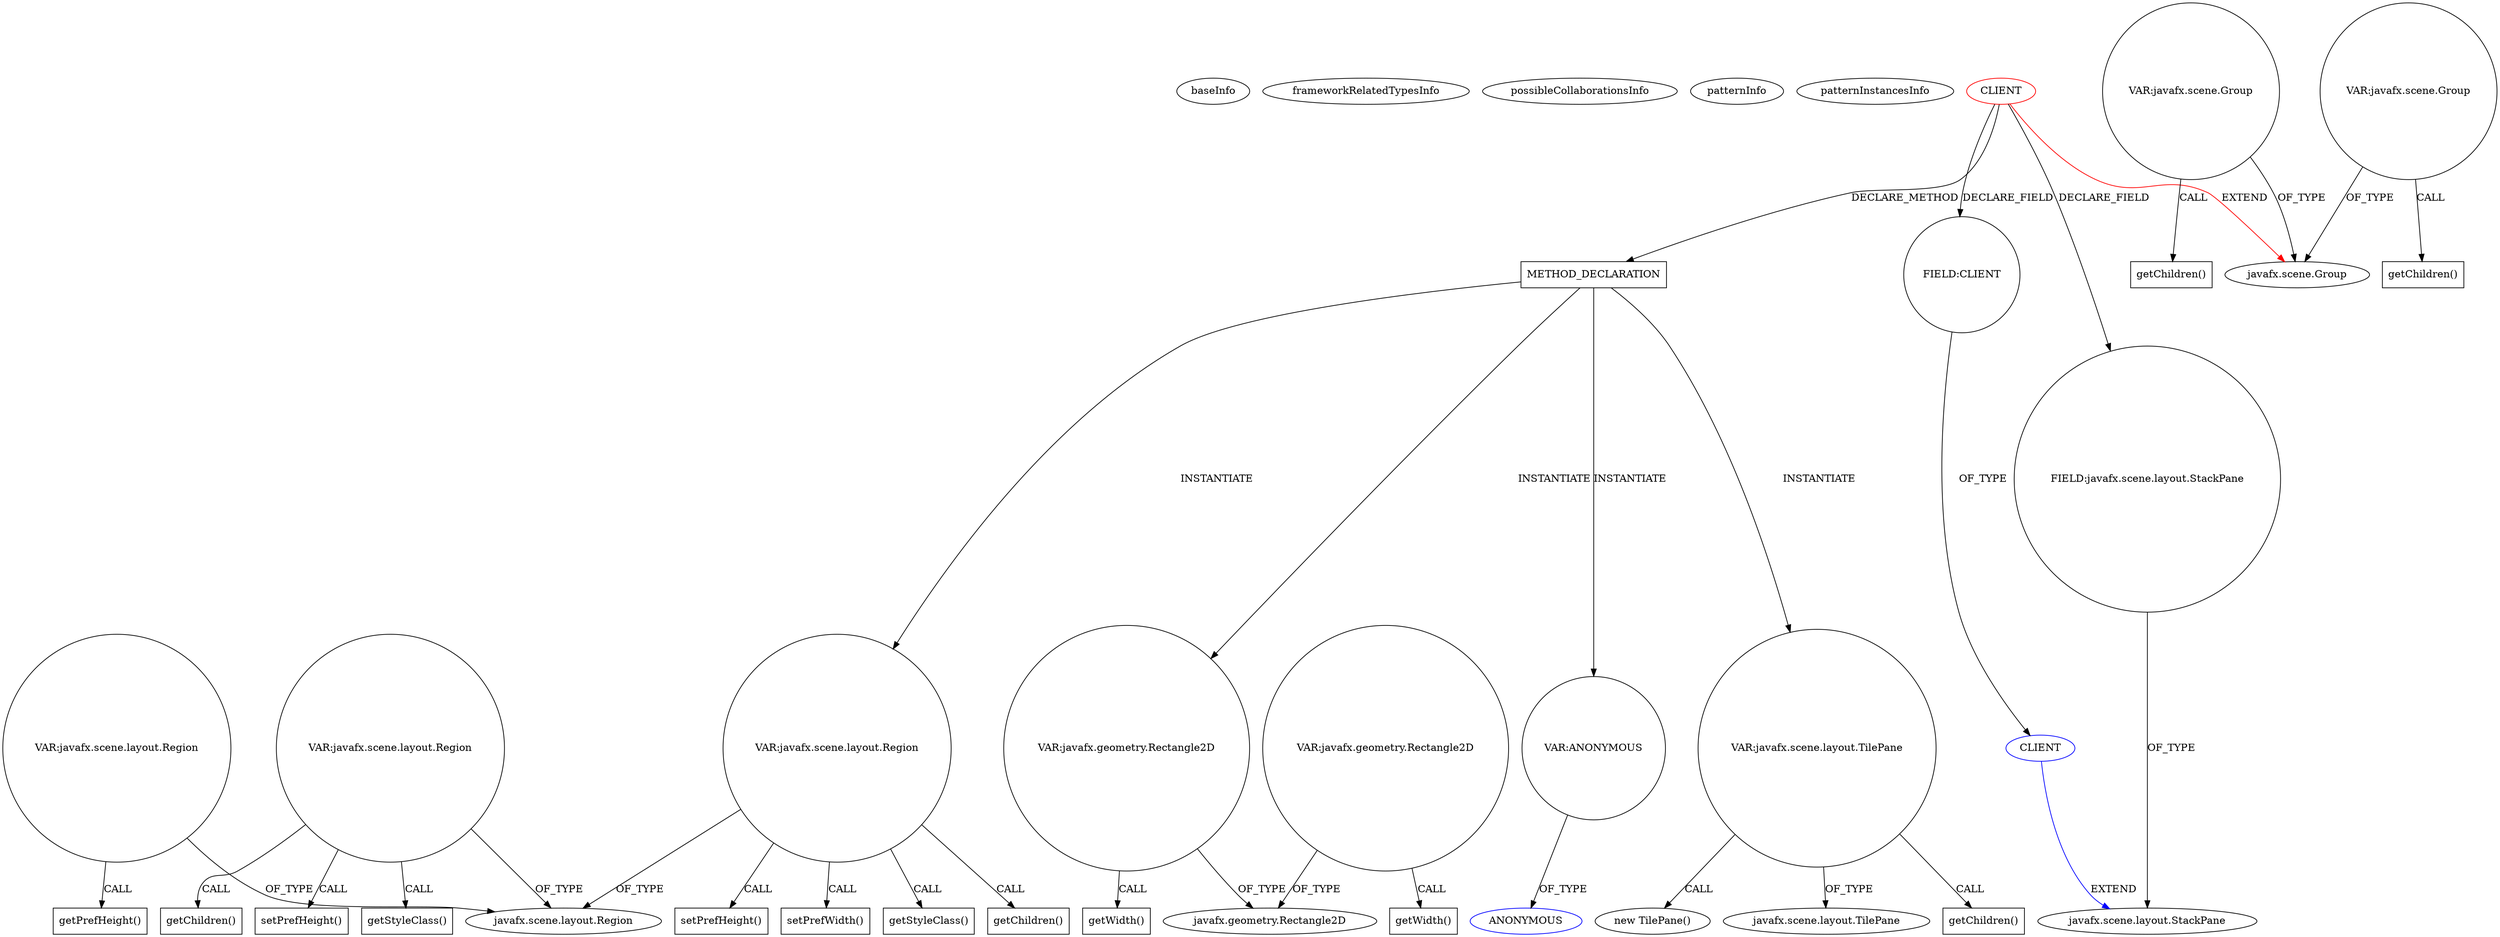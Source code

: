 digraph {
baseInfo[graphId=3911,category="pattern",isAnonymous=false,possibleRelation=true]
frameworkRelatedTypesInfo[0="javafx.scene.Group"]
possibleCollaborationsInfo[0="3911~FIELD_TYPE_DECLARATION-~javafx.scene.Group ~javafx.scene.layout.StackPane ~false~false"]
patternInfo[frequency=2.0,patternRootClient=0]
patternInstancesInfo[0="UrsKR-fxcalendar~/UrsKR-fxcalendar/fxcalendar-master/src/main/java/com/sai/javafx/calendar/BasePane.java~BasePane~1540",1="UrsKR-fxcalendar~/UrsKR-fxcalendar/fxcalendar-master/src/main/java/com/sai/javafx/calendar/TopPane.java~TopPane~1530"]
74[label="new TilePane()",vertexType="CONSTRUCTOR_CALL",isFrameworkType=false]
75[label="VAR:javafx.scene.layout.TilePane",vertexType="VARIABLE_EXPRESION",isFrameworkType=false,shape=circle]
76[label="javafx.scene.layout.TilePane",vertexType="FRAMEWORK_CLASS_TYPE",isFrameworkType=false]
58[label="METHOD_DECLARATION",vertexType="CLIENT_METHOD_DECLARATION",isFrameworkType=false,shape=box]
64[label="VAR:javafx.scene.layout.Region",vertexType="VARIABLE_EXPRESION",isFrameworkType=false,shape=circle]
0[label="CLIENT",vertexType="ROOT_CLIENT_CLASS_DECLARATION",isFrameworkType=false,color=red]
90[label="VAR:ANONYMOUS",vertexType="VARIABLE_EXPRESION",isFrameworkType=false,shape=circle]
91[label="ANONYMOUS",vertexType="REFERENCE_ANONYMOUS_DECLARATION",isFrameworkType=false,color=blue]
2[label="FIELD:CLIENT",vertexType="FIELD_DECLARATION",isFrameworkType=false,shape=circle]
66[label="javafx.scene.layout.Region",vertexType="FRAMEWORK_CLASS_TYPE",isFrameworkType=false]
94[label="getChildren()",vertexType="INSIDE_CALL",isFrameworkType=false,shape=box]
100[label="getChildren()",vertexType="INSIDE_CALL",isFrameworkType=false,shape=box]
67[label="VAR:javafx.geometry.Rectangle2D",vertexType="VARIABLE_EXPRESION",isFrameworkType=false,shape=circle]
68[label="getWidth()",vertexType="INSIDE_CALL",isFrameworkType=false,shape=box]
71[label="setPrefHeight()",vertexType="INSIDE_CALL",isFrameworkType=false,shape=box]
69[label="javafx.geometry.Rectangle2D",vertexType="FRAMEWORK_CLASS_TYPE",isFrameworkType=false]
120[label="VAR:javafx.geometry.Rectangle2D",vertexType="VARIABLE_EXPRESION",isFrameworkType=false,shape=circle]
121[label="getWidth()",vertexType="INSIDE_CALL",isFrameworkType=false,shape=box]
65[label="setPrefWidth()",vertexType="INSIDE_CALL",isFrameworkType=false,shape=box]
1[label="javafx.scene.Group",vertexType="FRAMEWORK_CLASS_TYPE",isFrameworkType=false]
154[label="VAR:javafx.scene.layout.Region",vertexType="VARIABLE_EXPRESION",isFrameworkType=false,shape=circle]
157[label="VAR:javafx.scene.Group",vertexType="VARIABLE_EXPRESION",isFrameworkType=false,shape=circle]
158[label="getChildren()",vertexType="INSIDE_CALL",isFrameworkType=false,shape=box]
146[label="VAR:javafx.scene.Group",vertexType="VARIABLE_EXPRESION",isFrameworkType=false,shape=circle]
149[label="getChildren()",vertexType="INSIDE_CALL",isFrameworkType=false,shape=box]
3[label="CLIENT",vertexType="REFERENCE_CLIENT_CLASS_DECLARATION",isFrameworkType=false,color=blue]
4[label="javafx.scene.layout.StackPane",vertexType="FRAMEWORK_CLASS_TYPE",isFrameworkType=false]
117[label="VAR:javafx.scene.layout.Region",vertexType="VARIABLE_EXPRESION",isFrameworkType=false,shape=circle]
151[label="getChildren()",vertexType="INSIDE_CALL",isFrameworkType=false,shape=box]
124[label="setPrefHeight()",vertexType="INSIDE_CALL",isFrameworkType=false,shape=box]
155[label="getPrefHeight()",vertexType="INSIDE_CALL",isFrameworkType=false,shape=box]
73[label="getStyleClass()",vertexType="INSIDE_CALL",isFrameworkType=false,shape=box]
126[label="getStyleClass()",vertexType="INSIDE_CALL",isFrameworkType=false,shape=box]
9[label="FIELD:javafx.scene.layout.StackPane",vertexType="FIELD_DECLARATION",isFrameworkType=false,shape=circle]
117->151[label="CALL"]
146->149[label="CALL"]
64->66[label="OF_TYPE"]
0->1[label="EXTEND",color=red]
0->9[label="DECLARE_FIELD"]
90->91[label="OF_TYPE"]
120->69[label="OF_TYPE"]
117->124[label="CALL"]
154->155[label="CALL"]
58->64[label="INSTANTIATE"]
58->90[label="INSTANTIATE"]
117->126[label="CALL"]
64->100[label="CALL"]
117->66[label="OF_TYPE"]
3->4[label="EXTEND",color=blue]
64->71[label="CALL"]
157->1[label="OF_TYPE"]
157->158[label="CALL"]
0->58[label="DECLARE_METHOD"]
154->66[label="OF_TYPE"]
120->121[label="CALL"]
75->74[label="CALL"]
146->1[label="OF_TYPE"]
75->94[label="CALL"]
64->73[label="CALL"]
67->68[label="CALL"]
64->65[label="CALL"]
9->4[label="OF_TYPE"]
58->67[label="INSTANTIATE"]
58->75[label="INSTANTIATE"]
0->2[label="DECLARE_FIELD"]
2->3[label="OF_TYPE"]
67->69[label="OF_TYPE"]
75->76[label="OF_TYPE"]
}
